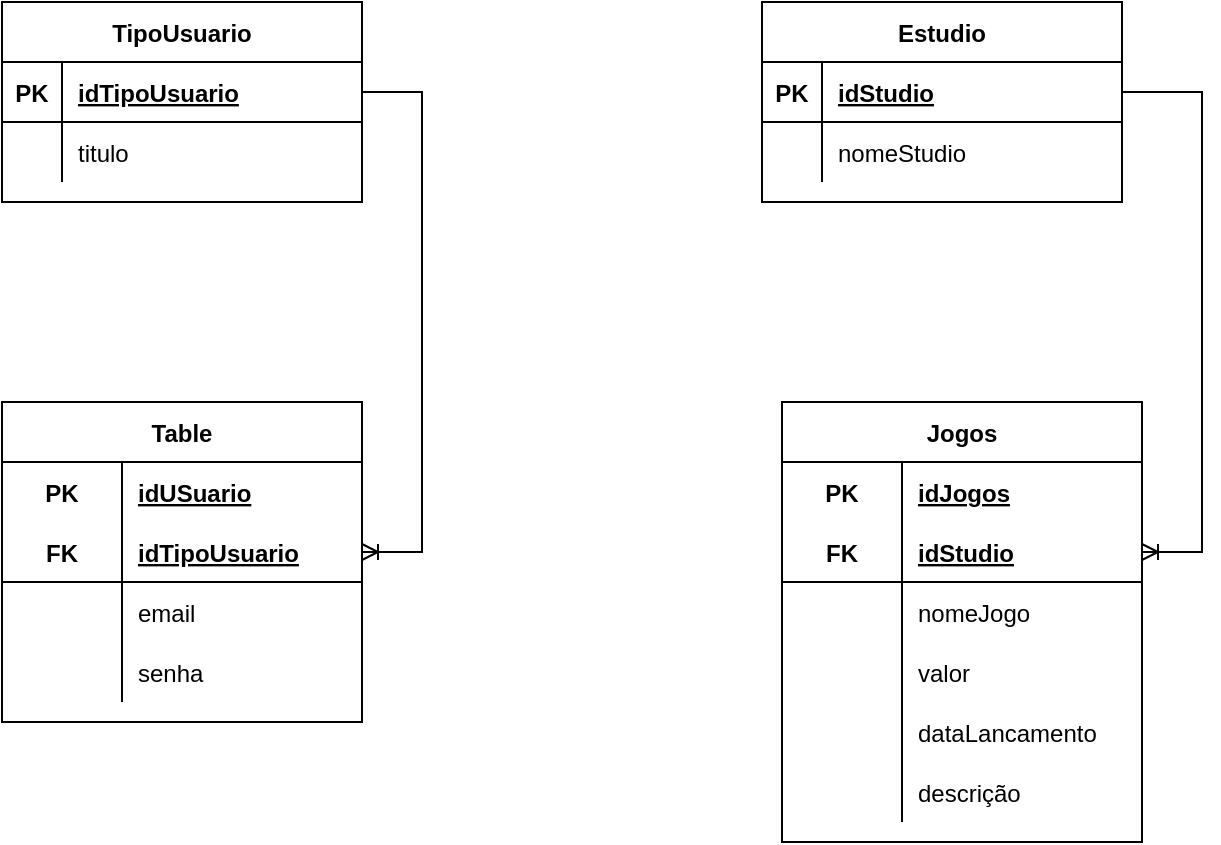 <mxfile version="15.4.1" type="device"><diagram id="RLtk4BN6MECN0Hd2pto1" name="Page-1"><mxGraphModel dx="868" dy="450" grid="1" gridSize="10" guides="1" tooltips="1" connect="1" arrows="1" fold="1" page="1" pageScale="1" pageWidth="827" pageHeight="1169" math="0" shadow="0"><root><mxCell id="0"/><mxCell id="1" parent="0"/><mxCell id="yXZ2bzwVY6AMHVNvdk5O-1" value="TipoUsuario" style="shape=table;startSize=30;container=1;collapsible=1;childLayout=tableLayout;fixedRows=1;rowLines=0;fontStyle=1;align=center;resizeLast=1;" vertex="1" parent="1"><mxGeometry x="100" y="80" width="180" height="100" as="geometry"/></mxCell><mxCell id="yXZ2bzwVY6AMHVNvdk5O-2" value="" style="shape=partialRectangle;collapsible=0;dropTarget=0;pointerEvents=0;fillColor=none;top=0;left=0;bottom=1;right=0;points=[[0,0.5],[1,0.5]];portConstraint=eastwest;" vertex="1" parent="yXZ2bzwVY6AMHVNvdk5O-1"><mxGeometry y="30" width="180" height="30" as="geometry"/></mxCell><mxCell id="yXZ2bzwVY6AMHVNvdk5O-3" value="PK" style="shape=partialRectangle;connectable=0;fillColor=none;top=0;left=0;bottom=0;right=0;fontStyle=1;overflow=hidden;" vertex="1" parent="yXZ2bzwVY6AMHVNvdk5O-2"><mxGeometry width="30" height="30" as="geometry"><mxRectangle width="30" height="30" as="alternateBounds"/></mxGeometry></mxCell><mxCell id="yXZ2bzwVY6AMHVNvdk5O-4" value="idTipoUsuario" style="shape=partialRectangle;connectable=0;fillColor=none;top=0;left=0;bottom=0;right=0;align=left;spacingLeft=6;fontStyle=5;overflow=hidden;" vertex="1" parent="yXZ2bzwVY6AMHVNvdk5O-2"><mxGeometry x="30" width="150" height="30" as="geometry"><mxRectangle width="150" height="30" as="alternateBounds"/></mxGeometry></mxCell><mxCell id="yXZ2bzwVY6AMHVNvdk5O-5" value="" style="shape=partialRectangle;collapsible=0;dropTarget=0;pointerEvents=0;fillColor=none;top=0;left=0;bottom=0;right=0;points=[[0,0.5],[1,0.5]];portConstraint=eastwest;" vertex="1" parent="yXZ2bzwVY6AMHVNvdk5O-1"><mxGeometry y="60" width="180" height="30" as="geometry"/></mxCell><mxCell id="yXZ2bzwVY6AMHVNvdk5O-6" value="" style="shape=partialRectangle;connectable=0;fillColor=none;top=0;left=0;bottom=0;right=0;editable=1;overflow=hidden;" vertex="1" parent="yXZ2bzwVY6AMHVNvdk5O-5"><mxGeometry width="30" height="30" as="geometry"><mxRectangle width="30" height="30" as="alternateBounds"/></mxGeometry></mxCell><mxCell id="yXZ2bzwVY6AMHVNvdk5O-7" value="titulo" style="shape=partialRectangle;connectable=0;fillColor=none;top=0;left=0;bottom=0;right=0;align=left;spacingLeft=6;overflow=hidden;" vertex="1" parent="yXZ2bzwVY6AMHVNvdk5O-5"><mxGeometry x="30" width="150" height="30" as="geometry"><mxRectangle width="150" height="30" as="alternateBounds"/></mxGeometry></mxCell><mxCell id="yXZ2bzwVY6AMHVNvdk5O-14" value="Table" style="shape=table;startSize=30;container=1;collapsible=1;childLayout=tableLayout;fixedRows=1;rowLines=0;fontStyle=1;align=center;resizeLast=1;" vertex="1" parent="1"><mxGeometry x="100" y="280" width="180" height="160" as="geometry"/></mxCell><mxCell id="yXZ2bzwVY6AMHVNvdk5O-15" value="" style="shape=partialRectangle;collapsible=0;dropTarget=0;pointerEvents=0;fillColor=none;top=0;left=0;bottom=0;right=0;points=[[0,0.5],[1,0.5]];portConstraint=eastwest;" vertex="1" parent="yXZ2bzwVY6AMHVNvdk5O-14"><mxGeometry y="30" width="180" height="30" as="geometry"/></mxCell><mxCell id="yXZ2bzwVY6AMHVNvdk5O-16" value="PK" style="shape=partialRectangle;connectable=0;fillColor=none;top=0;left=0;bottom=0;right=0;fontStyle=1;overflow=hidden;" vertex="1" parent="yXZ2bzwVY6AMHVNvdk5O-15"><mxGeometry width="60" height="30" as="geometry"><mxRectangle width="60" height="30" as="alternateBounds"/></mxGeometry></mxCell><mxCell id="yXZ2bzwVY6AMHVNvdk5O-17" value="idUSuario" style="shape=partialRectangle;connectable=0;fillColor=none;top=0;left=0;bottom=0;right=0;align=left;spacingLeft=6;fontStyle=5;overflow=hidden;" vertex="1" parent="yXZ2bzwVY6AMHVNvdk5O-15"><mxGeometry x="60" width="120" height="30" as="geometry"><mxRectangle width="120" height="30" as="alternateBounds"/></mxGeometry></mxCell><mxCell id="yXZ2bzwVY6AMHVNvdk5O-18" value="" style="shape=partialRectangle;collapsible=0;dropTarget=0;pointerEvents=0;fillColor=none;top=0;left=0;bottom=1;right=0;points=[[0,0.5],[1,0.5]];portConstraint=eastwest;" vertex="1" parent="yXZ2bzwVY6AMHVNvdk5O-14"><mxGeometry y="60" width="180" height="30" as="geometry"/></mxCell><mxCell id="yXZ2bzwVY6AMHVNvdk5O-19" value="FK" style="shape=partialRectangle;connectable=0;fillColor=none;top=0;left=0;bottom=0;right=0;fontStyle=1;overflow=hidden;" vertex="1" parent="yXZ2bzwVY6AMHVNvdk5O-18"><mxGeometry width="60" height="30" as="geometry"><mxRectangle width="60" height="30" as="alternateBounds"/></mxGeometry></mxCell><mxCell id="yXZ2bzwVY6AMHVNvdk5O-20" value="idTipoUsuario" style="shape=partialRectangle;connectable=0;fillColor=none;top=0;left=0;bottom=0;right=0;align=left;spacingLeft=6;fontStyle=5;overflow=hidden;" vertex="1" parent="yXZ2bzwVY6AMHVNvdk5O-18"><mxGeometry x="60" width="120" height="30" as="geometry"><mxRectangle width="120" height="30" as="alternateBounds"/></mxGeometry></mxCell><mxCell id="yXZ2bzwVY6AMHVNvdk5O-21" value="" style="shape=partialRectangle;collapsible=0;dropTarget=0;pointerEvents=0;fillColor=none;top=0;left=0;bottom=0;right=0;points=[[0,0.5],[1,0.5]];portConstraint=eastwest;" vertex="1" parent="yXZ2bzwVY6AMHVNvdk5O-14"><mxGeometry y="90" width="180" height="30" as="geometry"/></mxCell><mxCell id="yXZ2bzwVY6AMHVNvdk5O-22" value="" style="shape=partialRectangle;connectable=0;fillColor=none;top=0;left=0;bottom=0;right=0;editable=1;overflow=hidden;" vertex="1" parent="yXZ2bzwVY6AMHVNvdk5O-21"><mxGeometry width="60" height="30" as="geometry"><mxRectangle width="60" height="30" as="alternateBounds"/></mxGeometry></mxCell><mxCell id="yXZ2bzwVY6AMHVNvdk5O-23" value="email" style="shape=partialRectangle;connectable=0;fillColor=none;top=0;left=0;bottom=0;right=0;align=left;spacingLeft=6;overflow=hidden;" vertex="1" parent="yXZ2bzwVY6AMHVNvdk5O-21"><mxGeometry x="60" width="120" height="30" as="geometry"><mxRectangle width="120" height="30" as="alternateBounds"/></mxGeometry></mxCell><mxCell id="yXZ2bzwVY6AMHVNvdk5O-24" value="" style="shape=partialRectangle;collapsible=0;dropTarget=0;pointerEvents=0;fillColor=none;top=0;left=0;bottom=0;right=0;points=[[0,0.5],[1,0.5]];portConstraint=eastwest;" vertex="1" parent="yXZ2bzwVY6AMHVNvdk5O-14"><mxGeometry y="120" width="180" height="30" as="geometry"/></mxCell><mxCell id="yXZ2bzwVY6AMHVNvdk5O-25" value="" style="shape=partialRectangle;connectable=0;fillColor=none;top=0;left=0;bottom=0;right=0;editable=1;overflow=hidden;" vertex="1" parent="yXZ2bzwVY6AMHVNvdk5O-24"><mxGeometry width="60" height="30" as="geometry"><mxRectangle width="60" height="30" as="alternateBounds"/></mxGeometry></mxCell><mxCell id="yXZ2bzwVY6AMHVNvdk5O-26" value="senha" style="shape=partialRectangle;connectable=0;fillColor=none;top=0;left=0;bottom=0;right=0;align=left;spacingLeft=6;overflow=hidden;" vertex="1" parent="yXZ2bzwVY6AMHVNvdk5O-24"><mxGeometry x="60" width="120" height="30" as="geometry"><mxRectangle width="120" height="30" as="alternateBounds"/></mxGeometry></mxCell><mxCell id="yXZ2bzwVY6AMHVNvdk5O-27" value="Jogos" style="shape=table;startSize=30;container=1;collapsible=1;childLayout=tableLayout;fixedRows=1;rowLines=0;fontStyle=1;align=center;resizeLast=1;" vertex="1" parent="1"><mxGeometry x="490" y="280" width="180" height="220" as="geometry"/></mxCell><mxCell id="yXZ2bzwVY6AMHVNvdk5O-28" value="" style="shape=partialRectangle;collapsible=0;dropTarget=0;pointerEvents=0;fillColor=none;top=0;left=0;bottom=0;right=0;points=[[0,0.5],[1,0.5]];portConstraint=eastwest;" vertex="1" parent="yXZ2bzwVY6AMHVNvdk5O-27"><mxGeometry y="30" width="180" height="30" as="geometry"/></mxCell><mxCell id="yXZ2bzwVY6AMHVNvdk5O-29" value="PK" style="shape=partialRectangle;connectable=0;fillColor=none;top=0;left=0;bottom=0;right=0;fontStyle=1;overflow=hidden;" vertex="1" parent="yXZ2bzwVY6AMHVNvdk5O-28"><mxGeometry width="60" height="30" as="geometry"><mxRectangle width="60" height="30" as="alternateBounds"/></mxGeometry></mxCell><mxCell id="yXZ2bzwVY6AMHVNvdk5O-30" value="idJogos" style="shape=partialRectangle;connectable=0;fillColor=none;top=0;left=0;bottom=0;right=0;align=left;spacingLeft=6;fontStyle=5;overflow=hidden;" vertex="1" parent="yXZ2bzwVY6AMHVNvdk5O-28"><mxGeometry x="60" width="120" height="30" as="geometry"><mxRectangle width="120" height="30" as="alternateBounds"/></mxGeometry></mxCell><mxCell id="yXZ2bzwVY6AMHVNvdk5O-31" value="" style="shape=partialRectangle;collapsible=0;dropTarget=0;pointerEvents=0;fillColor=none;top=0;left=0;bottom=1;right=0;points=[[0,0.5],[1,0.5]];portConstraint=eastwest;" vertex="1" parent="yXZ2bzwVY6AMHVNvdk5O-27"><mxGeometry y="60" width="180" height="30" as="geometry"/></mxCell><mxCell id="yXZ2bzwVY6AMHVNvdk5O-32" value="FK" style="shape=partialRectangle;connectable=0;fillColor=none;top=0;left=0;bottom=0;right=0;fontStyle=1;overflow=hidden;" vertex="1" parent="yXZ2bzwVY6AMHVNvdk5O-31"><mxGeometry width="60" height="30" as="geometry"><mxRectangle width="60" height="30" as="alternateBounds"/></mxGeometry></mxCell><mxCell id="yXZ2bzwVY6AMHVNvdk5O-33" value="idStudio" style="shape=partialRectangle;connectable=0;fillColor=none;top=0;left=0;bottom=0;right=0;align=left;spacingLeft=6;fontStyle=5;overflow=hidden;" vertex="1" parent="yXZ2bzwVY6AMHVNvdk5O-31"><mxGeometry x="60" width="120" height="30" as="geometry"><mxRectangle width="120" height="30" as="alternateBounds"/></mxGeometry></mxCell><mxCell id="yXZ2bzwVY6AMHVNvdk5O-34" value="" style="shape=partialRectangle;collapsible=0;dropTarget=0;pointerEvents=0;fillColor=none;top=0;left=0;bottom=0;right=0;points=[[0,0.5],[1,0.5]];portConstraint=eastwest;" vertex="1" parent="yXZ2bzwVY6AMHVNvdk5O-27"><mxGeometry y="90" width="180" height="30" as="geometry"/></mxCell><mxCell id="yXZ2bzwVY6AMHVNvdk5O-35" value="" style="shape=partialRectangle;connectable=0;fillColor=none;top=0;left=0;bottom=0;right=0;editable=1;overflow=hidden;" vertex="1" parent="yXZ2bzwVY6AMHVNvdk5O-34"><mxGeometry width="60" height="30" as="geometry"><mxRectangle width="60" height="30" as="alternateBounds"/></mxGeometry></mxCell><mxCell id="yXZ2bzwVY6AMHVNvdk5O-36" value="nomeJogo" style="shape=partialRectangle;connectable=0;fillColor=none;top=0;left=0;bottom=0;right=0;align=left;spacingLeft=6;overflow=hidden;" vertex="1" parent="yXZ2bzwVY6AMHVNvdk5O-34"><mxGeometry x="60" width="120" height="30" as="geometry"><mxRectangle width="120" height="30" as="alternateBounds"/></mxGeometry></mxCell><mxCell id="yXZ2bzwVY6AMHVNvdk5O-59" style="shape=partialRectangle;collapsible=0;dropTarget=0;pointerEvents=0;fillColor=none;top=0;left=0;bottom=0;right=0;points=[[0,0.5],[1,0.5]];portConstraint=eastwest;" vertex="1" parent="yXZ2bzwVY6AMHVNvdk5O-27"><mxGeometry y="120" width="180" height="30" as="geometry"/></mxCell><mxCell id="yXZ2bzwVY6AMHVNvdk5O-60" style="shape=partialRectangle;connectable=0;fillColor=none;top=0;left=0;bottom=0;right=0;editable=1;overflow=hidden;" vertex="1" parent="yXZ2bzwVY6AMHVNvdk5O-59"><mxGeometry width="60" height="30" as="geometry"><mxRectangle width="60" height="30" as="alternateBounds"/></mxGeometry></mxCell><mxCell id="yXZ2bzwVY6AMHVNvdk5O-61" value="valor" style="shape=partialRectangle;connectable=0;fillColor=none;top=0;left=0;bottom=0;right=0;align=left;spacingLeft=6;overflow=hidden;" vertex="1" parent="yXZ2bzwVY6AMHVNvdk5O-59"><mxGeometry x="60" width="120" height="30" as="geometry"><mxRectangle width="120" height="30" as="alternateBounds"/></mxGeometry></mxCell><mxCell id="yXZ2bzwVY6AMHVNvdk5O-56" style="shape=partialRectangle;collapsible=0;dropTarget=0;pointerEvents=0;fillColor=none;top=0;left=0;bottom=0;right=0;points=[[0,0.5],[1,0.5]];portConstraint=eastwest;" vertex="1" parent="yXZ2bzwVY6AMHVNvdk5O-27"><mxGeometry y="150" width="180" height="30" as="geometry"/></mxCell><mxCell id="yXZ2bzwVY6AMHVNvdk5O-57" style="shape=partialRectangle;connectable=0;fillColor=none;top=0;left=0;bottom=0;right=0;editable=1;overflow=hidden;" vertex="1" parent="yXZ2bzwVY6AMHVNvdk5O-56"><mxGeometry width="60" height="30" as="geometry"><mxRectangle width="60" height="30" as="alternateBounds"/></mxGeometry></mxCell><mxCell id="yXZ2bzwVY6AMHVNvdk5O-58" value="dataLancamento" style="shape=partialRectangle;connectable=0;fillColor=none;top=0;left=0;bottom=0;right=0;align=left;spacingLeft=6;overflow=hidden;" vertex="1" parent="yXZ2bzwVY6AMHVNvdk5O-56"><mxGeometry x="60" width="120" height="30" as="geometry"><mxRectangle width="120" height="30" as="alternateBounds"/></mxGeometry></mxCell><mxCell id="yXZ2bzwVY6AMHVNvdk5O-37" value="" style="shape=partialRectangle;collapsible=0;dropTarget=0;pointerEvents=0;fillColor=none;top=0;left=0;bottom=0;right=0;points=[[0,0.5],[1,0.5]];portConstraint=eastwest;" vertex="1" parent="yXZ2bzwVY6AMHVNvdk5O-27"><mxGeometry y="180" width="180" height="30" as="geometry"/></mxCell><mxCell id="yXZ2bzwVY6AMHVNvdk5O-38" value="" style="shape=partialRectangle;connectable=0;fillColor=none;top=0;left=0;bottom=0;right=0;editable=1;overflow=hidden;" vertex="1" parent="yXZ2bzwVY6AMHVNvdk5O-37"><mxGeometry width="60" height="30" as="geometry"><mxRectangle width="60" height="30" as="alternateBounds"/></mxGeometry></mxCell><mxCell id="yXZ2bzwVY6AMHVNvdk5O-39" value="descrição" style="shape=partialRectangle;connectable=0;fillColor=none;top=0;left=0;bottom=0;right=0;align=left;spacingLeft=6;overflow=hidden;" vertex="1" parent="yXZ2bzwVY6AMHVNvdk5O-37"><mxGeometry x="60" width="120" height="30" as="geometry"><mxRectangle width="120" height="30" as="alternateBounds"/></mxGeometry></mxCell><mxCell id="yXZ2bzwVY6AMHVNvdk5O-40" value="Estudio" style="shape=table;startSize=30;container=1;collapsible=1;childLayout=tableLayout;fixedRows=1;rowLines=0;fontStyle=1;align=center;resizeLast=1;" vertex="1" parent="1"><mxGeometry x="480" y="80" width="180" height="100" as="geometry"/></mxCell><mxCell id="yXZ2bzwVY6AMHVNvdk5O-41" value="" style="shape=partialRectangle;collapsible=0;dropTarget=0;pointerEvents=0;fillColor=none;top=0;left=0;bottom=1;right=0;points=[[0,0.5],[1,0.5]];portConstraint=eastwest;" vertex="1" parent="yXZ2bzwVY6AMHVNvdk5O-40"><mxGeometry y="30" width="180" height="30" as="geometry"/></mxCell><mxCell id="yXZ2bzwVY6AMHVNvdk5O-42" value="PK" style="shape=partialRectangle;connectable=0;fillColor=none;top=0;left=0;bottom=0;right=0;fontStyle=1;overflow=hidden;" vertex="1" parent="yXZ2bzwVY6AMHVNvdk5O-41"><mxGeometry width="30" height="30" as="geometry"><mxRectangle width="30" height="30" as="alternateBounds"/></mxGeometry></mxCell><mxCell id="yXZ2bzwVY6AMHVNvdk5O-43" value="idStudio" style="shape=partialRectangle;connectable=0;fillColor=none;top=0;left=0;bottom=0;right=0;align=left;spacingLeft=6;fontStyle=5;overflow=hidden;" vertex="1" parent="yXZ2bzwVY6AMHVNvdk5O-41"><mxGeometry x="30" width="150" height="30" as="geometry"><mxRectangle width="150" height="30" as="alternateBounds"/></mxGeometry></mxCell><mxCell id="yXZ2bzwVY6AMHVNvdk5O-44" value="" style="shape=partialRectangle;collapsible=0;dropTarget=0;pointerEvents=0;fillColor=none;top=0;left=0;bottom=0;right=0;points=[[0,0.5],[1,0.5]];portConstraint=eastwest;" vertex="1" parent="yXZ2bzwVY6AMHVNvdk5O-40"><mxGeometry y="60" width="180" height="30" as="geometry"/></mxCell><mxCell id="yXZ2bzwVY6AMHVNvdk5O-45" value="" style="shape=partialRectangle;connectable=0;fillColor=none;top=0;left=0;bottom=0;right=0;editable=1;overflow=hidden;" vertex="1" parent="yXZ2bzwVY6AMHVNvdk5O-44"><mxGeometry width="30" height="30" as="geometry"><mxRectangle width="30" height="30" as="alternateBounds"/></mxGeometry></mxCell><mxCell id="yXZ2bzwVY6AMHVNvdk5O-46" value="nomeStudio" style="shape=partialRectangle;connectable=0;fillColor=none;top=0;left=0;bottom=0;right=0;align=left;spacingLeft=6;overflow=hidden;" vertex="1" parent="yXZ2bzwVY6AMHVNvdk5O-44"><mxGeometry x="30" width="150" height="30" as="geometry"><mxRectangle width="150" height="30" as="alternateBounds"/></mxGeometry></mxCell><mxCell id="yXZ2bzwVY6AMHVNvdk5O-62" value="" style="edgeStyle=entityRelationEdgeStyle;fontSize=12;html=1;endArrow=ERoneToMany;rounded=0;" edge="1" parent="1" source="yXZ2bzwVY6AMHVNvdk5O-2" target="yXZ2bzwVY6AMHVNvdk5O-18"><mxGeometry width="100" height="100" relative="1" as="geometry"><mxPoint x="360" y="280" as="sourcePoint"/><mxPoint x="460" y="180" as="targetPoint"/></mxGeometry></mxCell><mxCell id="yXZ2bzwVY6AMHVNvdk5O-63" value="" style="edgeStyle=entityRelationEdgeStyle;fontSize=12;html=1;endArrow=ERoneToMany;rounded=0;" edge="1" parent="1" source="yXZ2bzwVY6AMHVNvdk5O-41" target="yXZ2bzwVY6AMHVNvdk5O-31"><mxGeometry width="100" height="100" relative="1" as="geometry"><mxPoint x="430" y="120" as="sourcePoint"/><mxPoint x="430" y="350" as="targetPoint"/></mxGeometry></mxCell></root></mxGraphModel></diagram></mxfile>